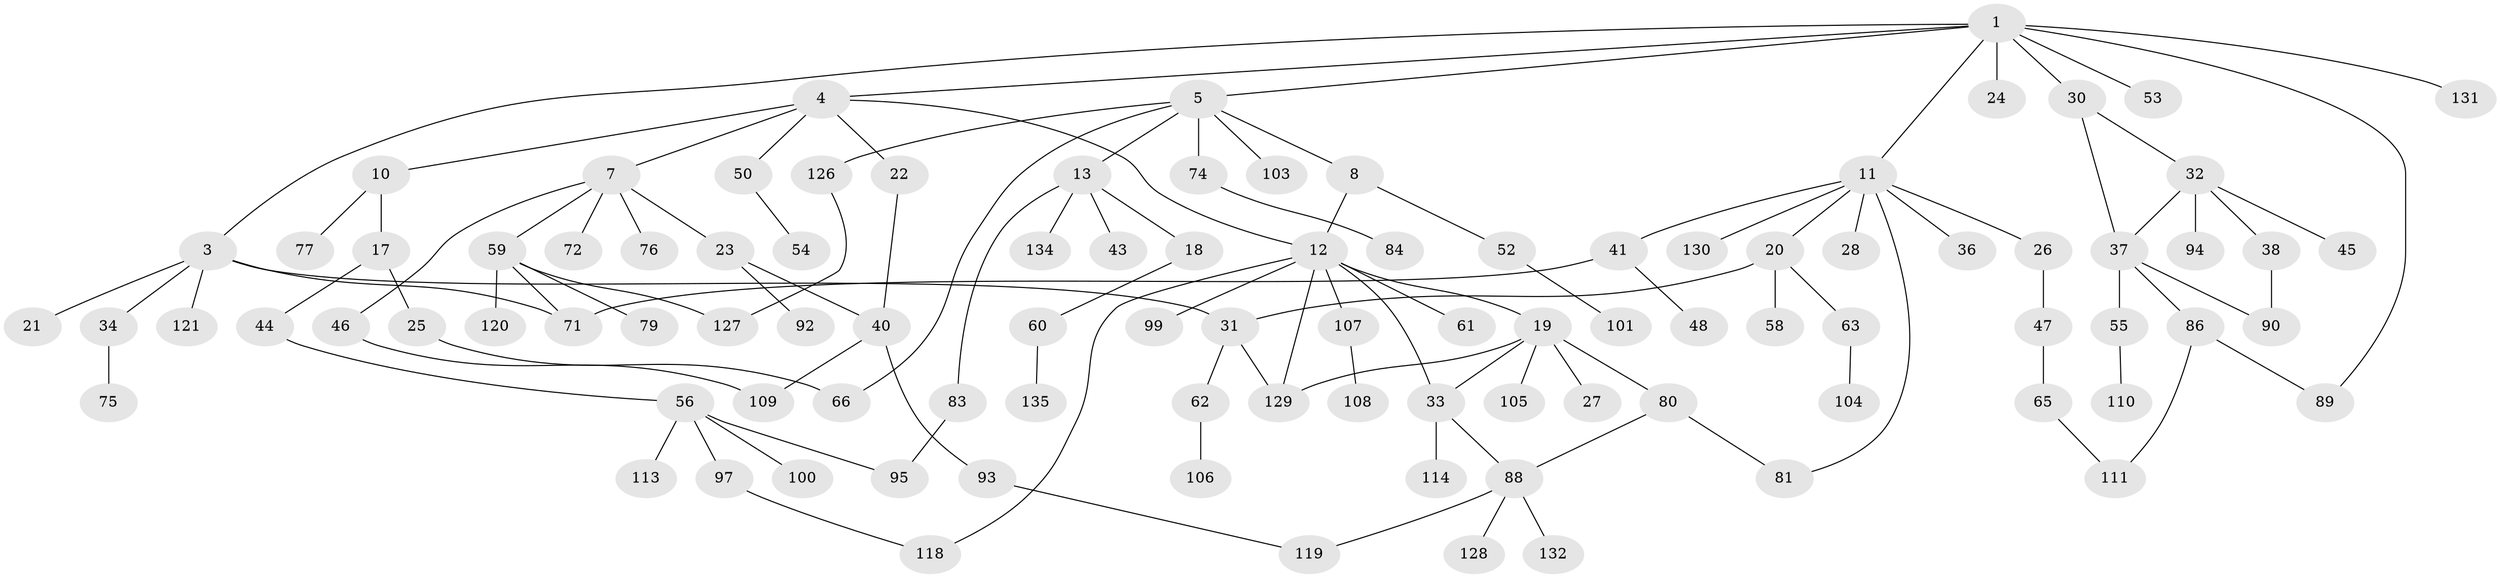// original degree distribution, {6: 0.04411764705882353, 5: 0.029411764705882353, 3: 0.1323529411764706, 4: 0.09558823529411764, 8: 0.007352941176470588, 2: 0.35294117647058826, 1: 0.3382352941176471}
// Generated by graph-tools (version 1.1) at 2025/10/02/27/25 16:10:52]
// undirected, 99 vertices, 118 edges
graph export_dot {
graph [start="1"]
  node [color=gray90,style=filled];
  1 [super="+2"];
  3 [super="+102"];
  4 [super="+9"];
  5 [super="+6"];
  7 [super="+14"];
  8 [super="+57"];
  10;
  11 [super="+15"];
  12 [super="+39"];
  13 [super="+16"];
  17;
  18 [super="+122"];
  19 [super="+73"];
  20 [super="+116"];
  21;
  22;
  23 [super="+125"];
  24;
  25 [super="+29"];
  26;
  27;
  28;
  30 [super="+49"];
  31;
  32 [super="+35"];
  33 [super="+68"];
  34;
  36 [super="+123"];
  37 [super="+42"];
  38 [super="+85"];
  40 [super="+82"];
  41 [super="+67"];
  43;
  44;
  45;
  46 [super="+51"];
  47;
  48 [super="+78"];
  50;
  52;
  53;
  54;
  55 [super="+91"];
  56 [super="+87"];
  58 [super="+64"];
  59 [super="+69"];
  60;
  61;
  62;
  63;
  65;
  66 [super="+70"];
  71 [super="+98"];
  72;
  74;
  75 [super="+124"];
  76 [super="+96"];
  77;
  79;
  80 [super="+115"];
  81;
  83 [super="+133"];
  84;
  86;
  88 [super="+112"];
  89;
  90;
  92;
  93;
  94;
  95;
  97;
  99;
  100;
  101;
  103;
  104;
  105;
  106;
  107;
  108;
  109;
  110;
  111;
  113 [super="+117"];
  114;
  118 [super="+136"];
  119;
  120;
  121;
  126;
  127;
  128;
  129;
  130;
  131;
  132;
  134;
  135;
  1 -- 4;
  1 -- 24;
  1 -- 30;
  1 -- 53;
  1 -- 131;
  1 -- 3;
  1 -- 5;
  1 -- 89;
  1 -- 11;
  3 -- 21;
  3 -- 31;
  3 -- 34;
  3 -- 121;
  3 -- 71;
  4 -- 7;
  4 -- 22;
  4 -- 50;
  4 -- 10;
  4 -- 12;
  5 -- 74;
  5 -- 103;
  5 -- 8;
  5 -- 13;
  5 -- 126;
  5 -- 66;
  7 -- 23;
  7 -- 59;
  7 -- 72;
  7 -- 76;
  7 -- 46;
  8 -- 12;
  8 -- 52;
  10 -- 17;
  10 -- 77;
  11 -- 26;
  11 -- 36;
  11 -- 41;
  11 -- 130;
  11 -- 81;
  11 -- 20;
  11 -- 28;
  12 -- 19;
  12 -- 61;
  12 -- 99;
  12 -- 107;
  12 -- 129;
  12 -- 33;
  12 -- 118;
  13 -- 134;
  13 -- 43;
  13 -- 18;
  13 -- 83;
  17 -- 25;
  17 -- 44;
  18 -- 60;
  19 -- 27;
  19 -- 33;
  19 -- 129;
  19 -- 80;
  19 -- 105;
  20 -- 58;
  20 -- 63;
  20 -- 31;
  22 -- 40;
  23 -- 92;
  23 -- 40;
  25 -- 66;
  26 -- 47;
  30 -- 32;
  30 -- 37;
  31 -- 62;
  31 -- 129;
  32 -- 38;
  32 -- 45;
  32 -- 37;
  32 -- 94;
  33 -- 114 [weight=2];
  33 -- 88;
  34 -- 75;
  37 -- 55;
  37 -- 86;
  37 -- 90;
  38 -- 90;
  40 -- 93;
  40 -- 109;
  41 -- 48;
  41 -- 71;
  44 -- 56;
  46 -- 109;
  47 -- 65;
  50 -- 54;
  52 -- 101;
  55 -- 110;
  56 -- 100;
  56 -- 97;
  56 -- 113;
  56 -- 95;
  59 -- 127;
  59 -- 120;
  59 -- 79;
  59 -- 71;
  60 -- 135;
  62 -- 106;
  63 -- 104;
  65 -- 111;
  74 -- 84;
  80 -- 81;
  80 -- 88;
  83 -- 95;
  86 -- 89;
  86 -- 111;
  88 -- 128;
  88 -- 132;
  88 -- 119;
  93 -- 119;
  97 -- 118;
  107 -- 108;
  126 -- 127;
}
